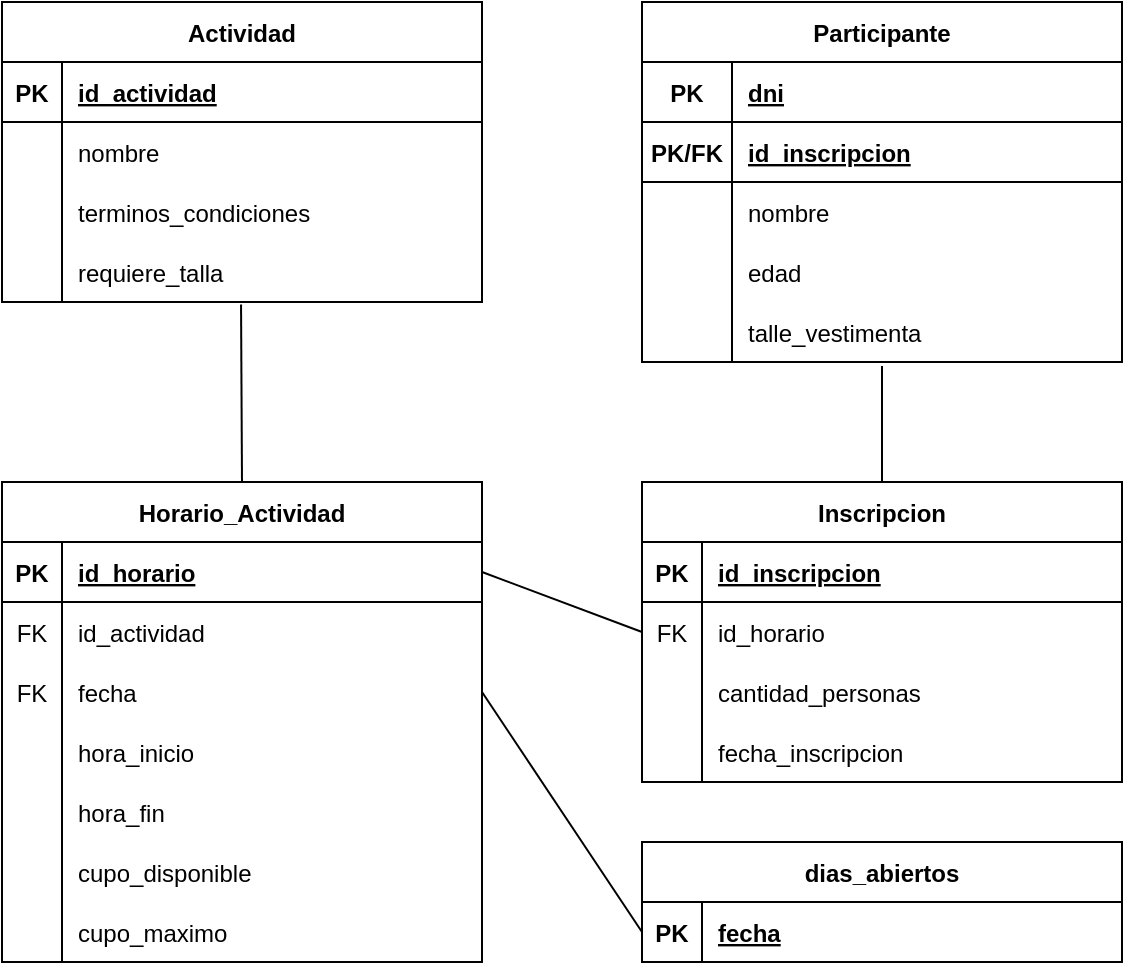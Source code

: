 <mxfile version="26.2.10">
  <diagram name="Page-1" id="FwU5XPxxglpVWEbNpDgm">
    <mxGraphModel grid="1" page="1" gridSize="10" guides="1" tooltips="1" connect="1" arrows="1" fold="1" pageScale="1" pageWidth="850" pageHeight="1100" math="0" shadow="0">
      <root>
        <mxCell id="0" />
        <mxCell id="1" parent="0" />
        <mxCell id="OgYjbIK1xrjSzoK6fxtO-2" value="Actividad" style="shape=table;startSize=30;container=1;collapsible=1;childLayout=tableLayout;fixedRows=1;rowLines=0;fontStyle=1;align=center;resizeLast=1;" vertex="1" parent="1">
          <mxGeometry x="145" y="310" width="240" height="150" as="geometry" />
        </mxCell>
        <mxCell id="OgYjbIK1xrjSzoK6fxtO-3" value="" style="shape=partialRectangle;collapsible=0;dropTarget=0;pointerEvents=0;fillColor=none;points=[[0,0.5],[1,0.5]];portConstraint=eastwest;top=0;left=0;right=0;bottom=1;" vertex="1" parent="OgYjbIK1xrjSzoK6fxtO-2">
          <mxGeometry y="30" width="240" height="30" as="geometry" />
        </mxCell>
        <mxCell id="OgYjbIK1xrjSzoK6fxtO-4" value="PK" style="shape=partialRectangle;overflow=hidden;connectable=0;fillColor=none;top=0;left=0;bottom=0;right=0;fontStyle=1;" vertex="1" parent="OgYjbIK1xrjSzoK6fxtO-3">
          <mxGeometry width="30" height="30" as="geometry">
            <mxRectangle width="30" height="30" as="alternateBounds" />
          </mxGeometry>
        </mxCell>
        <mxCell id="OgYjbIK1xrjSzoK6fxtO-5" value="id_actividad" style="shape=partialRectangle;overflow=hidden;connectable=0;fillColor=none;top=0;left=0;bottom=0;right=0;align=left;spacingLeft=6;fontStyle=5;" vertex="1" parent="OgYjbIK1xrjSzoK6fxtO-3">
          <mxGeometry x="30" width="210" height="30" as="geometry">
            <mxRectangle width="210" height="30" as="alternateBounds" />
          </mxGeometry>
        </mxCell>
        <mxCell id="OgYjbIK1xrjSzoK6fxtO-6" value="" style="shape=partialRectangle;collapsible=0;dropTarget=0;pointerEvents=0;fillColor=none;points=[[0,0.5],[1,0.5]];portConstraint=eastwest;top=0;left=0;right=0;bottom=0;" vertex="1" parent="OgYjbIK1xrjSzoK6fxtO-2">
          <mxGeometry y="60" width="240" height="30" as="geometry" />
        </mxCell>
        <mxCell id="OgYjbIK1xrjSzoK6fxtO-7" value="" style="shape=partialRectangle;overflow=hidden;connectable=0;fillColor=none;top=0;left=0;bottom=0;right=0;" vertex="1" parent="OgYjbIK1xrjSzoK6fxtO-6">
          <mxGeometry width="30" height="30" as="geometry">
            <mxRectangle width="30" height="30" as="alternateBounds" />
          </mxGeometry>
        </mxCell>
        <mxCell id="OgYjbIK1xrjSzoK6fxtO-8" value="nombre" style="shape=partialRectangle;overflow=hidden;connectable=0;fillColor=none;top=0;left=0;bottom=0;right=0;align=left;spacingLeft=6;" vertex="1" parent="OgYjbIK1xrjSzoK6fxtO-6">
          <mxGeometry x="30" width="210" height="30" as="geometry">
            <mxRectangle width="210" height="30" as="alternateBounds" />
          </mxGeometry>
        </mxCell>
        <mxCell id="OgYjbIK1xrjSzoK6fxtO-9" value="" style="shape=partialRectangle;collapsible=0;dropTarget=0;pointerEvents=0;fillColor=none;points=[[0,0.5],[1,0.5]];portConstraint=eastwest;top=0;left=0;right=0;bottom=0;" vertex="1" parent="OgYjbIK1xrjSzoK6fxtO-2">
          <mxGeometry y="90" width="240" height="30" as="geometry" />
        </mxCell>
        <mxCell id="OgYjbIK1xrjSzoK6fxtO-10" value="" style="shape=partialRectangle;overflow=hidden;connectable=0;fillColor=none;top=0;left=0;bottom=0;right=0;" vertex="1" parent="OgYjbIK1xrjSzoK6fxtO-9">
          <mxGeometry width="30" height="30" as="geometry">
            <mxRectangle width="30" height="30" as="alternateBounds" />
          </mxGeometry>
        </mxCell>
        <mxCell id="OgYjbIK1xrjSzoK6fxtO-11" value="terminos_condiciones" style="shape=partialRectangle;overflow=hidden;connectable=0;fillColor=none;top=0;left=0;bottom=0;right=0;align=left;spacingLeft=6;" vertex="1" parent="OgYjbIK1xrjSzoK6fxtO-9">
          <mxGeometry x="30" width="210" height="30" as="geometry">
            <mxRectangle width="210" height="30" as="alternateBounds" />
          </mxGeometry>
        </mxCell>
        <mxCell id="OgYjbIK1xrjSzoK6fxtO-12" value="" style="shape=partialRectangle;collapsible=0;dropTarget=0;pointerEvents=0;fillColor=none;points=[[0,0.5],[1,0.5]];portConstraint=eastwest;top=0;left=0;right=0;bottom=0;" vertex="1" parent="OgYjbIK1xrjSzoK6fxtO-2">
          <mxGeometry y="120" width="240" height="30" as="geometry" />
        </mxCell>
        <mxCell id="OgYjbIK1xrjSzoK6fxtO-13" value="" style="shape=partialRectangle;overflow=hidden;connectable=0;fillColor=none;top=0;left=0;bottom=0;right=0;" vertex="1" parent="OgYjbIK1xrjSzoK6fxtO-12">
          <mxGeometry width="30" height="30" as="geometry">
            <mxRectangle width="30" height="30" as="alternateBounds" />
          </mxGeometry>
        </mxCell>
        <mxCell id="OgYjbIK1xrjSzoK6fxtO-14" value="requiere_talla" style="shape=partialRectangle;overflow=hidden;connectable=0;fillColor=none;top=0;left=0;bottom=0;right=0;align=left;spacingLeft=6;" vertex="1" parent="OgYjbIK1xrjSzoK6fxtO-12">
          <mxGeometry x="30" width="210" height="30" as="geometry">
            <mxRectangle width="210" height="30" as="alternateBounds" />
          </mxGeometry>
        </mxCell>
        <mxCell id="OgYjbIK1xrjSzoK6fxtO-24" value="Horario_Actividad" style="shape=table;startSize=30;container=1;collapsible=1;childLayout=tableLayout;fixedRows=1;rowLines=0;fontStyle=1;align=center;resizeLast=1;" vertex="1" parent="1">
          <mxGeometry x="145" y="550" width="240" height="240" as="geometry" />
        </mxCell>
        <mxCell id="OgYjbIK1xrjSzoK6fxtO-25" value="" style="shape=partialRectangle;collapsible=0;dropTarget=0;pointerEvents=0;fillColor=none;points=[[0,0.5],[1,0.5]];portConstraint=eastwest;top=0;left=0;right=0;bottom=1;" vertex="1" parent="OgYjbIK1xrjSzoK6fxtO-24">
          <mxGeometry y="30" width="240" height="30" as="geometry" />
        </mxCell>
        <mxCell id="OgYjbIK1xrjSzoK6fxtO-26" value="PK" style="shape=partialRectangle;overflow=hidden;connectable=0;fillColor=none;top=0;left=0;bottom=0;right=0;fontStyle=1;" vertex="1" parent="OgYjbIK1xrjSzoK6fxtO-25">
          <mxGeometry width="30" height="30" as="geometry">
            <mxRectangle width="30" height="30" as="alternateBounds" />
          </mxGeometry>
        </mxCell>
        <mxCell id="OgYjbIK1xrjSzoK6fxtO-27" value="id_horario" style="shape=partialRectangle;overflow=hidden;connectable=0;fillColor=none;top=0;left=0;bottom=0;right=0;align=left;spacingLeft=6;fontStyle=5;" vertex="1" parent="OgYjbIK1xrjSzoK6fxtO-25">
          <mxGeometry x="30" width="210" height="30" as="geometry">
            <mxRectangle width="210" height="30" as="alternateBounds" />
          </mxGeometry>
        </mxCell>
        <mxCell id="OgYjbIK1xrjSzoK6fxtO-28" value="" style="shape=partialRectangle;collapsible=0;dropTarget=0;pointerEvents=0;fillColor=none;points=[[0,0.5],[1,0.5]];portConstraint=eastwest;top=0;left=0;right=0;bottom=0;" vertex="1" parent="OgYjbIK1xrjSzoK6fxtO-24">
          <mxGeometry y="60" width="240" height="30" as="geometry" />
        </mxCell>
        <mxCell id="OgYjbIK1xrjSzoK6fxtO-29" value="FK" style="shape=partialRectangle;overflow=hidden;connectable=0;fillColor=none;top=0;left=0;bottom=0;right=0;" vertex="1" parent="OgYjbIK1xrjSzoK6fxtO-28">
          <mxGeometry width="30" height="30" as="geometry">
            <mxRectangle width="30" height="30" as="alternateBounds" />
          </mxGeometry>
        </mxCell>
        <mxCell id="OgYjbIK1xrjSzoK6fxtO-30" value="id_actividad" style="shape=partialRectangle;overflow=hidden;connectable=0;fillColor=none;top=0;left=0;bottom=0;right=0;align=left;spacingLeft=6;" vertex="1" parent="OgYjbIK1xrjSzoK6fxtO-28">
          <mxGeometry x="30" width="210" height="30" as="geometry">
            <mxRectangle width="210" height="30" as="alternateBounds" />
          </mxGeometry>
        </mxCell>
        <mxCell id="OgYjbIK1xrjSzoK6fxtO-31" value="" style="shape=partialRectangle;collapsible=0;dropTarget=0;pointerEvents=0;fillColor=none;points=[[0,0.5],[1,0.5]];portConstraint=eastwest;top=0;left=0;right=0;bottom=0;" vertex="1" parent="OgYjbIK1xrjSzoK6fxtO-24">
          <mxGeometry y="90" width="240" height="30" as="geometry" />
        </mxCell>
        <mxCell id="OgYjbIK1xrjSzoK6fxtO-32" value="FK" style="shape=partialRectangle;overflow=hidden;connectable=0;fillColor=none;top=0;left=0;bottom=0;right=0;" vertex="1" parent="OgYjbIK1xrjSzoK6fxtO-31">
          <mxGeometry width="30" height="30" as="geometry">
            <mxRectangle width="30" height="30" as="alternateBounds" />
          </mxGeometry>
        </mxCell>
        <mxCell id="OgYjbIK1xrjSzoK6fxtO-33" value="fecha" style="shape=partialRectangle;overflow=hidden;connectable=0;fillColor=none;top=0;left=0;bottom=0;right=0;align=left;spacingLeft=6;" vertex="1" parent="OgYjbIK1xrjSzoK6fxtO-31">
          <mxGeometry x="30" width="210" height="30" as="geometry">
            <mxRectangle width="210" height="30" as="alternateBounds" />
          </mxGeometry>
        </mxCell>
        <mxCell id="OgYjbIK1xrjSzoK6fxtO-34" value="" style="shape=partialRectangle;collapsible=0;dropTarget=0;pointerEvents=0;fillColor=none;points=[[0,0.5],[1,0.5]];portConstraint=eastwest;top=0;left=0;right=0;bottom=0;" vertex="1" parent="OgYjbIK1xrjSzoK6fxtO-24">
          <mxGeometry y="120" width="240" height="30" as="geometry" />
        </mxCell>
        <mxCell id="OgYjbIK1xrjSzoK6fxtO-35" value="" style="shape=partialRectangle;overflow=hidden;connectable=0;fillColor=none;top=0;left=0;bottom=0;right=0;" vertex="1" parent="OgYjbIK1xrjSzoK6fxtO-34">
          <mxGeometry width="30" height="30" as="geometry">
            <mxRectangle width="30" height="30" as="alternateBounds" />
          </mxGeometry>
        </mxCell>
        <mxCell id="OgYjbIK1xrjSzoK6fxtO-36" value="hora_inicio" style="shape=partialRectangle;overflow=hidden;connectable=0;fillColor=none;top=0;left=0;bottom=0;right=0;align=left;spacingLeft=6;" vertex="1" parent="OgYjbIK1xrjSzoK6fxtO-34">
          <mxGeometry x="30" width="210" height="30" as="geometry">
            <mxRectangle width="210" height="30" as="alternateBounds" />
          </mxGeometry>
        </mxCell>
        <mxCell id="OgYjbIK1xrjSzoK6fxtO-37" value="" style="shape=partialRectangle;collapsible=0;dropTarget=0;pointerEvents=0;fillColor=none;points=[[0,0.5],[1,0.5]];portConstraint=eastwest;top=0;left=0;right=0;bottom=0;" vertex="1" parent="OgYjbIK1xrjSzoK6fxtO-24">
          <mxGeometry y="150" width="240" height="30" as="geometry" />
        </mxCell>
        <mxCell id="OgYjbIK1xrjSzoK6fxtO-38" value="" style="shape=partialRectangle;overflow=hidden;connectable=0;fillColor=none;top=0;left=0;bottom=0;right=0;" vertex="1" parent="OgYjbIK1xrjSzoK6fxtO-37">
          <mxGeometry width="30" height="30" as="geometry">
            <mxRectangle width="30" height="30" as="alternateBounds" />
          </mxGeometry>
        </mxCell>
        <mxCell id="OgYjbIK1xrjSzoK6fxtO-39" value="hora_fin" style="shape=partialRectangle;overflow=hidden;connectable=0;fillColor=none;top=0;left=0;bottom=0;right=0;align=left;spacingLeft=6;" vertex="1" parent="OgYjbIK1xrjSzoK6fxtO-37">
          <mxGeometry x="30" width="210" height="30" as="geometry">
            <mxRectangle width="210" height="30" as="alternateBounds" />
          </mxGeometry>
        </mxCell>
        <mxCell id="OgYjbIK1xrjSzoK6fxtO-40" value="" style="shape=partialRectangle;collapsible=0;dropTarget=0;pointerEvents=0;fillColor=none;points=[[0,0.5],[1,0.5]];portConstraint=eastwest;top=0;left=0;right=0;bottom=0;" vertex="1" parent="OgYjbIK1xrjSzoK6fxtO-24">
          <mxGeometry y="180" width="240" height="30" as="geometry" />
        </mxCell>
        <mxCell id="OgYjbIK1xrjSzoK6fxtO-41" value="" style="shape=partialRectangle;overflow=hidden;connectable=0;fillColor=none;top=0;left=0;bottom=0;right=0;" vertex="1" parent="OgYjbIK1xrjSzoK6fxtO-40">
          <mxGeometry width="30" height="30" as="geometry">
            <mxRectangle width="30" height="30" as="alternateBounds" />
          </mxGeometry>
        </mxCell>
        <mxCell id="OgYjbIK1xrjSzoK6fxtO-42" value="cupo_disponible" style="shape=partialRectangle;overflow=hidden;connectable=0;fillColor=none;top=0;left=0;bottom=0;right=0;align=left;spacingLeft=6;" vertex="1" parent="OgYjbIK1xrjSzoK6fxtO-40">
          <mxGeometry x="30" width="210" height="30" as="geometry">
            <mxRectangle width="210" height="30" as="alternateBounds" />
          </mxGeometry>
        </mxCell>
        <mxCell id="OgYjbIK1xrjSzoK6fxtO-43" value="" style="shape=partialRectangle;collapsible=0;dropTarget=0;pointerEvents=0;fillColor=none;points=[[0,0.5],[1,0.5]];portConstraint=eastwest;top=0;left=0;right=0;bottom=0;" vertex="1" parent="OgYjbIK1xrjSzoK6fxtO-24">
          <mxGeometry y="210" width="240" height="30" as="geometry" />
        </mxCell>
        <mxCell id="OgYjbIK1xrjSzoK6fxtO-44" value="" style="shape=partialRectangle;overflow=hidden;connectable=0;fillColor=none;top=0;left=0;bottom=0;right=0;" vertex="1" parent="OgYjbIK1xrjSzoK6fxtO-43">
          <mxGeometry width="30" height="30" as="geometry">
            <mxRectangle width="30" height="30" as="alternateBounds" />
          </mxGeometry>
        </mxCell>
        <mxCell id="OgYjbIK1xrjSzoK6fxtO-45" value="cupo_maximo" style="shape=partialRectangle;overflow=hidden;connectable=0;fillColor=none;top=0;left=0;bottom=0;right=0;align=left;spacingLeft=6;" vertex="1" parent="OgYjbIK1xrjSzoK6fxtO-43">
          <mxGeometry x="30" width="210" height="30" as="geometry">
            <mxRectangle width="210" height="30" as="alternateBounds" />
          </mxGeometry>
        </mxCell>
        <mxCell id="OgYjbIK1xrjSzoK6fxtO-46" value="" style="endArrow=none;html=1;rounded=0;fontSize=12;startSize=8;endSize=8;curved=1;exitX=0.5;exitY=0;exitDx=0;exitDy=0;entryX=0.498;entryY=1.04;entryDx=0;entryDy=0;entryPerimeter=0;" edge="1" parent="1" source="OgYjbIK1xrjSzoK6fxtO-24" target="OgYjbIK1xrjSzoK6fxtO-12">
          <mxGeometry relative="1" as="geometry">
            <mxPoint x="265" y="520" as="sourcePoint" />
            <mxPoint x="425" y="520" as="targetPoint" />
          </mxGeometry>
        </mxCell>
        <mxCell id="OgYjbIK1xrjSzoK6fxtO-47" value="Inscripcion" style="shape=table;startSize=30;container=1;collapsible=1;childLayout=tableLayout;fixedRows=1;rowLines=0;fontStyle=1;align=center;resizeLast=1;" vertex="1" parent="1">
          <mxGeometry x="465" y="550" width="240" height="150" as="geometry" />
        </mxCell>
        <mxCell id="OgYjbIK1xrjSzoK6fxtO-48" value="" style="shape=partialRectangle;collapsible=0;dropTarget=0;pointerEvents=0;fillColor=none;points=[[0,0.5],[1,0.5]];portConstraint=eastwest;top=0;left=0;right=0;bottom=1;" vertex="1" parent="OgYjbIK1xrjSzoK6fxtO-47">
          <mxGeometry y="30" width="240" height="30" as="geometry" />
        </mxCell>
        <mxCell id="OgYjbIK1xrjSzoK6fxtO-49" value="PK" style="shape=partialRectangle;overflow=hidden;connectable=0;fillColor=none;top=0;left=0;bottom=0;right=0;fontStyle=1;" vertex="1" parent="OgYjbIK1xrjSzoK6fxtO-48">
          <mxGeometry width="30" height="30" as="geometry">
            <mxRectangle width="30" height="30" as="alternateBounds" />
          </mxGeometry>
        </mxCell>
        <mxCell id="OgYjbIK1xrjSzoK6fxtO-50" value="id_inscripcion" style="shape=partialRectangle;overflow=hidden;connectable=0;fillColor=none;top=0;left=0;bottom=0;right=0;align=left;spacingLeft=6;fontStyle=5;" vertex="1" parent="OgYjbIK1xrjSzoK6fxtO-48">
          <mxGeometry x="30" width="210" height="30" as="geometry">
            <mxRectangle width="210" height="30" as="alternateBounds" />
          </mxGeometry>
        </mxCell>
        <mxCell id="OgYjbIK1xrjSzoK6fxtO-51" value="" style="shape=partialRectangle;collapsible=0;dropTarget=0;pointerEvents=0;fillColor=none;points=[[0,0.5],[1,0.5]];portConstraint=eastwest;top=0;left=0;right=0;bottom=0;" vertex="1" parent="OgYjbIK1xrjSzoK6fxtO-47">
          <mxGeometry y="60" width="240" height="30" as="geometry" />
        </mxCell>
        <mxCell id="OgYjbIK1xrjSzoK6fxtO-52" value="FK" style="shape=partialRectangle;overflow=hidden;connectable=0;fillColor=none;top=0;left=0;bottom=0;right=0;" vertex="1" parent="OgYjbIK1xrjSzoK6fxtO-51">
          <mxGeometry width="30" height="30" as="geometry">
            <mxRectangle width="30" height="30" as="alternateBounds" />
          </mxGeometry>
        </mxCell>
        <mxCell id="OgYjbIK1xrjSzoK6fxtO-53" value="id_horario" style="shape=partialRectangle;overflow=hidden;connectable=0;fillColor=none;top=0;left=0;bottom=0;right=0;align=left;spacingLeft=6;" vertex="1" parent="OgYjbIK1xrjSzoK6fxtO-51">
          <mxGeometry x="30" width="210" height="30" as="geometry">
            <mxRectangle width="210" height="30" as="alternateBounds" />
          </mxGeometry>
        </mxCell>
        <mxCell id="OgYjbIK1xrjSzoK6fxtO-54" value="" style="shape=partialRectangle;collapsible=0;dropTarget=0;pointerEvents=0;fillColor=none;points=[[0,0.5],[1,0.5]];portConstraint=eastwest;top=0;left=0;right=0;bottom=0;" vertex="1" parent="OgYjbIK1xrjSzoK6fxtO-47">
          <mxGeometry y="90" width="240" height="30" as="geometry" />
        </mxCell>
        <mxCell id="OgYjbIK1xrjSzoK6fxtO-55" value="" style="shape=partialRectangle;overflow=hidden;connectable=0;fillColor=none;top=0;left=0;bottom=0;right=0;" vertex="1" parent="OgYjbIK1xrjSzoK6fxtO-54">
          <mxGeometry width="30" height="30" as="geometry">
            <mxRectangle width="30" height="30" as="alternateBounds" />
          </mxGeometry>
        </mxCell>
        <mxCell id="OgYjbIK1xrjSzoK6fxtO-56" value="cantidad_personas" style="shape=partialRectangle;overflow=hidden;connectable=0;fillColor=none;top=0;left=0;bottom=0;right=0;align=left;spacingLeft=6;" vertex="1" parent="OgYjbIK1xrjSzoK6fxtO-54">
          <mxGeometry x="30" width="210" height="30" as="geometry">
            <mxRectangle width="210" height="30" as="alternateBounds" />
          </mxGeometry>
        </mxCell>
        <mxCell id="OgYjbIK1xrjSzoK6fxtO-57" value="" style="shape=partialRectangle;collapsible=0;dropTarget=0;pointerEvents=0;fillColor=none;points=[[0,0.5],[1,0.5]];portConstraint=eastwest;top=0;left=0;right=0;bottom=0;" vertex="1" parent="OgYjbIK1xrjSzoK6fxtO-47">
          <mxGeometry y="120" width="240" height="30" as="geometry" />
        </mxCell>
        <mxCell id="OgYjbIK1xrjSzoK6fxtO-58" value="" style="shape=partialRectangle;overflow=hidden;connectable=0;fillColor=none;top=0;left=0;bottom=0;right=0;" vertex="1" parent="OgYjbIK1xrjSzoK6fxtO-57">
          <mxGeometry width="30" height="30" as="geometry">
            <mxRectangle width="30" height="30" as="alternateBounds" />
          </mxGeometry>
        </mxCell>
        <mxCell id="OgYjbIK1xrjSzoK6fxtO-59" value="fecha_inscripcion" style="shape=partialRectangle;overflow=hidden;connectable=0;fillColor=none;top=0;left=0;bottom=0;right=0;align=left;spacingLeft=6;" vertex="1" parent="OgYjbIK1xrjSzoK6fxtO-57">
          <mxGeometry x="30" width="210" height="30" as="geometry">
            <mxRectangle width="210" height="30" as="alternateBounds" />
          </mxGeometry>
        </mxCell>
        <mxCell id="OgYjbIK1xrjSzoK6fxtO-60" value="" style="endArrow=none;html=1;rounded=0;fontSize=12;startSize=8;endSize=8;curved=1;exitX=1;exitY=0.5;exitDx=0;exitDy=0;entryX=0;entryY=0.5;entryDx=0;entryDy=0;" edge="1" parent="1" source="OgYjbIK1xrjSzoK6fxtO-25" target="OgYjbIK1xrjSzoK6fxtO-51">
          <mxGeometry relative="1" as="geometry">
            <mxPoint x="355" y="540" as="sourcePoint" />
            <mxPoint x="515" y="540" as="targetPoint" />
          </mxGeometry>
        </mxCell>
        <mxCell id="OgYjbIK1xrjSzoK6fxtO-61" value="Participante" style="shape=table;startSize=30;container=1;collapsible=1;childLayout=tableLayout;fixedRows=1;rowLines=0;fontStyle=1;align=center;resizeLast=1;" vertex="1" parent="1">
          <mxGeometry x="465" y="310" width="240" height="180" as="geometry" />
        </mxCell>
        <mxCell id="OgYjbIK1xrjSzoK6fxtO-62" value="" style="shape=partialRectangle;collapsible=0;dropTarget=0;pointerEvents=0;fillColor=none;points=[[0,0.5],[1,0.5]];portConstraint=eastwest;top=0;left=0;right=0;bottom=1;" vertex="1" parent="OgYjbIK1xrjSzoK6fxtO-61">
          <mxGeometry y="30" width="240" height="30" as="geometry" />
        </mxCell>
        <mxCell id="OgYjbIK1xrjSzoK6fxtO-63" value="PK" style="shape=partialRectangle;overflow=hidden;connectable=0;fillColor=none;top=0;left=0;bottom=0;right=0;fontStyle=1;" vertex="1" parent="OgYjbIK1xrjSzoK6fxtO-62">
          <mxGeometry width="45" height="30" as="geometry">
            <mxRectangle width="45" height="30" as="alternateBounds" />
          </mxGeometry>
        </mxCell>
        <mxCell id="OgYjbIK1xrjSzoK6fxtO-64" value="dni" style="shape=partialRectangle;overflow=hidden;connectable=0;fillColor=none;top=0;left=0;bottom=0;right=0;align=left;spacingLeft=6;fontStyle=5;" vertex="1" parent="OgYjbIK1xrjSzoK6fxtO-62">
          <mxGeometry x="45" width="195" height="30" as="geometry">
            <mxRectangle width="195" height="30" as="alternateBounds" />
          </mxGeometry>
        </mxCell>
        <mxCell id="mnwmnUUvX5W3c5pCSRDd-1" value="" style="shape=partialRectangle;collapsible=0;dropTarget=0;pointerEvents=0;fillColor=none;points=[[0,0.5],[1,0.5]];portConstraint=eastwest;top=0;left=0;right=0;bottom=1;" vertex="1" parent="OgYjbIK1xrjSzoK6fxtO-61">
          <mxGeometry y="60" width="240" height="30" as="geometry" />
        </mxCell>
        <mxCell id="mnwmnUUvX5W3c5pCSRDd-2" value="PK/FK" style="shape=partialRectangle;overflow=hidden;connectable=0;fillColor=none;top=0;left=0;bottom=0;right=0;fontStyle=1;" vertex="1" parent="mnwmnUUvX5W3c5pCSRDd-1">
          <mxGeometry width="45" height="30" as="geometry">
            <mxRectangle width="45" height="30" as="alternateBounds" />
          </mxGeometry>
        </mxCell>
        <mxCell id="mnwmnUUvX5W3c5pCSRDd-3" value="id_inscripcion" style="shape=partialRectangle;overflow=hidden;connectable=0;fillColor=none;top=0;left=0;bottom=0;right=0;align=left;spacingLeft=6;fontStyle=5;" vertex="1" parent="mnwmnUUvX5W3c5pCSRDd-1">
          <mxGeometry x="45" width="195" height="30" as="geometry">
            <mxRectangle width="195" height="30" as="alternateBounds" />
          </mxGeometry>
        </mxCell>
        <mxCell id="OgYjbIK1xrjSzoK6fxtO-68" value="" style="shape=partialRectangle;collapsible=0;dropTarget=0;pointerEvents=0;fillColor=none;points=[[0,0.5],[1,0.5]];portConstraint=eastwest;top=0;left=0;right=0;bottom=0;" vertex="1" parent="OgYjbIK1xrjSzoK6fxtO-61">
          <mxGeometry y="90" width="240" height="30" as="geometry" />
        </mxCell>
        <mxCell id="OgYjbIK1xrjSzoK6fxtO-69" value="" style="shape=partialRectangle;overflow=hidden;connectable=0;fillColor=none;top=0;left=0;bottom=0;right=0;" vertex="1" parent="OgYjbIK1xrjSzoK6fxtO-68">
          <mxGeometry width="45" height="30" as="geometry">
            <mxRectangle width="45" height="30" as="alternateBounds" />
          </mxGeometry>
        </mxCell>
        <mxCell id="OgYjbIK1xrjSzoK6fxtO-70" value="nombre" style="shape=partialRectangle;overflow=hidden;connectable=0;fillColor=none;top=0;left=0;bottom=0;right=0;align=left;spacingLeft=6;" vertex="1" parent="OgYjbIK1xrjSzoK6fxtO-68">
          <mxGeometry x="45" width="195" height="30" as="geometry">
            <mxRectangle width="195" height="30" as="alternateBounds" />
          </mxGeometry>
        </mxCell>
        <mxCell id="OgYjbIK1xrjSzoK6fxtO-74" value="" style="shape=partialRectangle;collapsible=0;dropTarget=0;pointerEvents=0;fillColor=none;points=[[0,0.5],[1,0.5]];portConstraint=eastwest;top=0;left=0;right=0;bottom=0;" vertex="1" parent="OgYjbIK1xrjSzoK6fxtO-61">
          <mxGeometry y="120" width="240" height="30" as="geometry" />
        </mxCell>
        <mxCell id="OgYjbIK1xrjSzoK6fxtO-75" value="" style="shape=partialRectangle;overflow=hidden;connectable=0;fillColor=none;top=0;left=0;bottom=0;right=0;" vertex="1" parent="OgYjbIK1xrjSzoK6fxtO-74">
          <mxGeometry width="45" height="30" as="geometry">
            <mxRectangle width="45" height="30" as="alternateBounds" />
          </mxGeometry>
        </mxCell>
        <mxCell id="OgYjbIK1xrjSzoK6fxtO-76" value="edad" style="shape=partialRectangle;overflow=hidden;connectable=0;fillColor=none;top=0;left=0;bottom=0;right=0;align=left;spacingLeft=6;" vertex="1" parent="OgYjbIK1xrjSzoK6fxtO-74">
          <mxGeometry x="45" width="195" height="30" as="geometry">
            <mxRectangle width="195" height="30" as="alternateBounds" />
          </mxGeometry>
        </mxCell>
        <mxCell id="OgYjbIK1xrjSzoK6fxtO-77" value="" style="shape=partialRectangle;collapsible=0;dropTarget=0;pointerEvents=0;fillColor=none;points=[[0,0.5],[1,0.5]];portConstraint=eastwest;top=0;left=0;right=0;bottom=0;" vertex="1" parent="OgYjbIK1xrjSzoK6fxtO-61">
          <mxGeometry y="150" width="240" height="30" as="geometry" />
        </mxCell>
        <mxCell id="OgYjbIK1xrjSzoK6fxtO-78" value="" style="shape=partialRectangle;overflow=hidden;connectable=0;fillColor=none;top=0;left=0;bottom=0;right=0;" vertex="1" parent="OgYjbIK1xrjSzoK6fxtO-77">
          <mxGeometry width="45" height="30" as="geometry">
            <mxRectangle width="45" height="30" as="alternateBounds" />
          </mxGeometry>
        </mxCell>
        <mxCell id="OgYjbIK1xrjSzoK6fxtO-79" value="talle_vestimenta" style="shape=partialRectangle;overflow=hidden;connectable=0;fillColor=none;top=0;left=0;bottom=0;right=0;align=left;spacingLeft=6;" vertex="1" parent="OgYjbIK1xrjSzoK6fxtO-77">
          <mxGeometry x="45" width="195" height="30" as="geometry">
            <mxRectangle width="195" height="30" as="alternateBounds" />
          </mxGeometry>
        </mxCell>
        <mxCell id="OgYjbIK1xrjSzoK6fxtO-84" value="" style="endArrow=none;html=1;rounded=0;fontSize=12;startSize=8;endSize=8;curved=1;exitX=0.5;exitY=0;exitDx=0;exitDy=0;" edge="1" parent="1" source="OgYjbIK1xrjSzoK6fxtO-47">
          <mxGeometry relative="1" as="geometry">
            <mxPoint x="455" y="590" as="sourcePoint" />
            <mxPoint x="585" y="492" as="targetPoint" />
          </mxGeometry>
        </mxCell>
        <mxCell id="mnwmnUUvX5W3c5pCSRDd-8" value="dias_abiertos" style="shape=table;startSize=30;container=1;collapsible=1;childLayout=tableLayout;fixedRows=1;rowLines=0;fontStyle=1;align=center;resizeLast=1;" vertex="1" parent="1">
          <mxGeometry x="465" y="730" width="240" height="60" as="geometry" />
        </mxCell>
        <mxCell id="mnwmnUUvX5W3c5pCSRDd-9" value="" style="shape=partialRectangle;collapsible=0;dropTarget=0;pointerEvents=0;fillColor=none;points=[[0,0.5],[1,0.5]];portConstraint=eastwest;top=0;left=0;right=0;bottom=1;" vertex="1" parent="mnwmnUUvX5W3c5pCSRDd-8">
          <mxGeometry y="30" width="240" height="30" as="geometry" />
        </mxCell>
        <mxCell id="mnwmnUUvX5W3c5pCSRDd-10" value="PK" style="shape=partialRectangle;overflow=hidden;connectable=0;fillColor=none;top=0;left=0;bottom=0;right=0;fontStyle=1;" vertex="1" parent="mnwmnUUvX5W3c5pCSRDd-9">
          <mxGeometry width="30" height="30" as="geometry">
            <mxRectangle width="30" height="30" as="alternateBounds" />
          </mxGeometry>
        </mxCell>
        <mxCell id="mnwmnUUvX5W3c5pCSRDd-11" value="fecha" style="shape=partialRectangle;overflow=hidden;connectable=0;fillColor=none;top=0;left=0;bottom=0;right=0;align=left;spacingLeft=6;fontStyle=5;" vertex="1" parent="mnwmnUUvX5W3c5pCSRDd-9">
          <mxGeometry x="30" width="210" height="30" as="geometry">
            <mxRectangle width="210" height="30" as="alternateBounds" />
          </mxGeometry>
        </mxCell>
        <mxCell id="mnwmnUUvX5W3c5pCSRDd-22" value="" style="endArrow=none;html=1;rounded=0;fontSize=12;startSize=8;endSize=8;curved=1;exitX=1;exitY=0.5;exitDx=0;exitDy=0;entryX=0;entryY=0.5;entryDx=0;entryDy=0;" edge="1" parent="1" source="OgYjbIK1xrjSzoK6fxtO-31" target="mnwmnUUvX5W3c5pCSRDd-9">
          <mxGeometry relative="1" as="geometry">
            <mxPoint x="400" y="730" as="sourcePoint" />
            <mxPoint x="560" y="730" as="targetPoint" />
          </mxGeometry>
        </mxCell>
      </root>
    </mxGraphModel>
  </diagram>
</mxfile>
